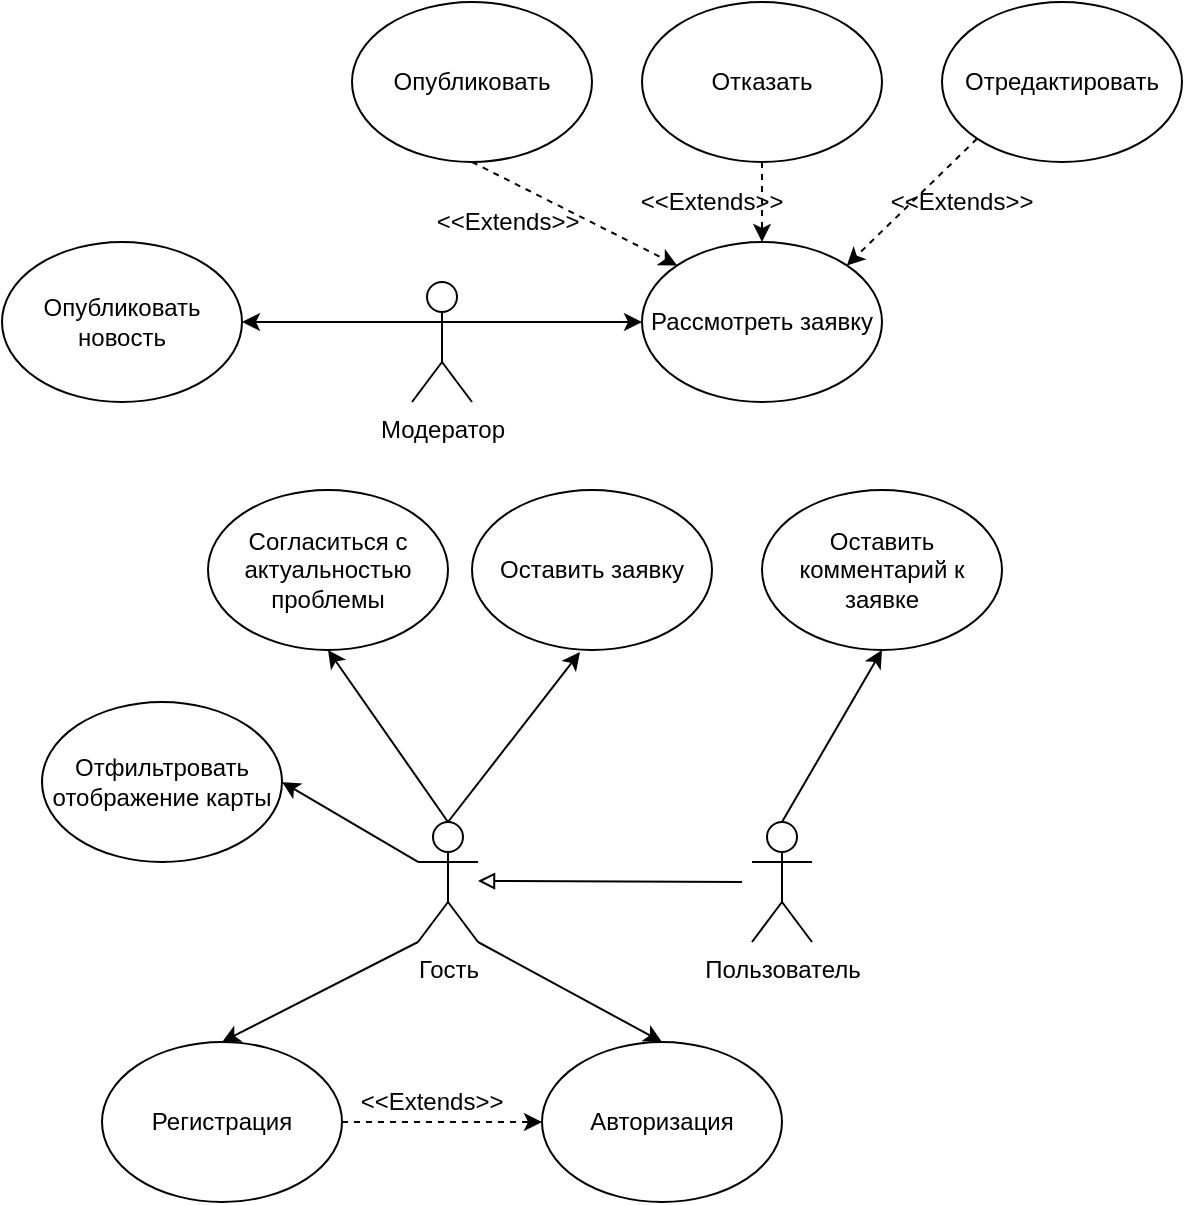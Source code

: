 <mxfile version="12.2.2" pages="1"><diagram id="16X9_X6zlPeFKPcAGXLK" name="Page-1"><mxGraphModel dx="1408" dy="758" grid="1" gridSize="10" guides="1" tooltips="1" connect="1" arrows="1" fold="1" page="1" pageScale="1" pageWidth="827" pageHeight="1169" math="0" shadow="0"><root><mxCell id="0"/><mxCell id="1" parent="0"/><mxCell id="ZV2z0dqrTGCAP_gILqGx-1" value="Регистрация" style="ellipse;whiteSpace=wrap;html=1;" parent="1" vertex="1"><mxGeometry x="240" y="780" width="120" height="80" as="geometry"/></mxCell><mxCell id="ZV2z0dqrTGCAP_gILqGx-2" value="Модератор" style="shape=umlActor;verticalLabelPosition=bottom;labelBackgroundColor=#ffffff;verticalAlign=top;html=1;outlineConnect=0;" parent="1" vertex="1"><mxGeometry x="395" y="400" width="30" height="60" as="geometry"/></mxCell><mxCell id="ZV2z0dqrTGCAP_gILqGx-7" value="Гость" style="shape=umlActor;verticalLabelPosition=bottom;labelBackgroundColor=#ffffff;verticalAlign=top;html=1;outlineConnect=0;" parent="1" vertex="1"><mxGeometry x="398" y="670" width="30" height="60" as="geometry"/></mxCell><mxCell id="ZV2z0dqrTGCAP_gILqGx-8" value="Пользователь" style="shape=umlActor;verticalLabelPosition=bottom;labelBackgroundColor=#ffffff;verticalAlign=top;html=1;outlineConnect=0;" parent="1" vertex="1"><mxGeometry x="565" y="670" width="30" height="60" as="geometry"/></mxCell><mxCell id="ZV2z0dqrTGCAP_gILqGx-9" value="Авторизация" style="ellipse;whiteSpace=wrap;html=1;" parent="1" vertex="1"><mxGeometry x="460" y="780" width="120" height="80" as="geometry"/></mxCell><mxCell id="ZV2z0dqrTGCAP_gILqGx-10" value="" style="endArrow=classic;html=1;entryX=0.5;entryY=0;entryDx=0;entryDy=0;exitX=0;exitY=1;exitDx=0;exitDy=0;exitPerimeter=0;" parent="1" edge="1" target="ZV2z0dqrTGCAP_gILqGx-1" source="ZV2z0dqrTGCAP_gILqGx-7"><mxGeometry width="50" height="50" relative="1" as="geometry"><mxPoint x="398" y="690" as="sourcePoint"/><mxPoint x="289.5" y="780" as="targetPoint"/></mxGeometry></mxCell><mxCell id="ZV2z0dqrTGCAP_gILqGx-12" value="" style="endArrow=classic;html=1;entryX=0.5;entryY=0;entryDx=0;entryDy=0;exitX=1;exitY=1;exitDx=0;exitDy=0;exitPerimeter=0;" parent="1" target="ZV2z0dqrTGCAP_gILqGx-9" edge="1" source="ZV2z0dqrTGCAP_gILqGx-7"><mxGeometry width="50" height="50" relative="1" as="geometry"><mxPoint x="364.5" y="640" as="sourcePoint"/><mxPoint x="584.5" y="470" as="targetPoint"/></mxGeometry></mxCell><mxCell id="ZV2z0dqrTGCAP_gILqGx-15" value="" style="endArrow=classic;html=1;entryX=0;entryY=0.5;entryDx=0;entryDy=0;dashed=1;" parent="1" target="ZV2z0dqrTGCAP_gILqGx-9" edge="1"><mxGeometry width="50" height="50" relative="1" as="geometry"><mxPoint x="360" y="820" as="sourcePoint"/><mxPoint x="414.5" y="870" as="targetPoint"/></mxGeometry></mxCell><mxCell id="ZV2z0dqrTGCAP_gILqGx-16" value="&amp;lt;&amp;lt;Extends&amp;gt;&amp;gt;&lt;br&gt;" style="text;html=1;strokeColor=none;fillColor=none;align=center;verticalAlign=middle;whiteSpace=wrap;rounded=0;" parent="1" vertex="1"><mxGeometry x="385" y="800" width="40" height="20" as="geometry"/></mxCell><mxCell id="ZV2z0dqrTGCAP_gILqGx-17" value="Оставить заявку" style="ellipse;whiteSpace=wrap;html=1;" parent="1" vertex="1"><mxGeometry x="425" y="504" width="120" height="80" as="geometry"/></mxCell><mxCell id="ZV2z0dqrTGCAP_gILqGx-19" value="" style="endArrow=classic;html=1;entryX=0.45;entryY=1.013;entryDx=0;entryDy=0;exitX=0.5;exitY=0;exitDx=0;exitDy=0;exitPerimeter=0;entryPerimeter=0;" parent="1" source="ZV2z0dqrTGCAP_gILqGx-7" target="ZV2z0dqrTGCAP_gILqGx-17" edge="1"><mxGeometry width="50" height="50" relative="1" as="geometry"><mxPoint x="404.5" y="660" as="sourcePoint"/><mxPoint x="454.5" y="610" as="targetPoint"/></mxGeometry></mxCell><mxCell id="ZV2z0dqrTGCAP_gILqGx-21" value="Рассмотреть заявку" style="ellipse;whiteSpace=wrap;html=1;" parent="1" vertex="1"><mxGeometry x="510" y="380" width="120" height="80" as="geometry"/></mxCell><mxCell id="ZV2z0dqrTGCAP_gILqGx-22" value="" style="endArrow=classic;html=1;entryX=0;entryY=0.5;entryDx=0;entryDy=0;exitX=1;exitY=0.333;exitDx=0;exitDy=0;exitPerimeter=0;" parent="1" source="ZV2z0dqrTGCAP_gILqGx-2" target="ZV2z0dqrTGCAP_gILqGx-21" edge="1"><mxGeometry width="50" height="50" relative="1" as="geometry"><mxPoint x="410" y="450" as="sourcePoint"/><mxPoint x="460" y="400" as="targetPoint"/></mxGeometry></mxCell><mxCell id="ZV2z0dqrTGCAP_gILqGx-23" value="Опубликовать" style="ellipse;whiteSpace=wrap;html=1;" parent="1" vertex="1"><mxGeometry x="365" y="260" width="120" height="80" as="geometry"/></mxCell><mxCell id="ZV2z0dqrTGCAP_gILqGx-24" value="Отказать" style="ellipse;whiteSpace=wrap;html=1;" parent="1" vertex="1"><mxGeometry x="510" y="260" width="120" height="80" as="geometry"/></mxCell><mxCell id="ZV2z0dqrTGCAP_gILqGx-25" value="Отредактировать" style="ellipse;whiteSpace=wrap;html=1;" parent="1" vertex="1"><mxGeometry x="660" y="260" width="120" height="80" as="geometry"/></mxCell><mxCell id="ZV2z0dqrTGCAP_gILqGx-26" value="" style="endArrow=classic;html=1;entryX=1;entryY=0;entryDx=0;entryDy=0;exitX=0;exitY=1;exitDx=0;exitDy=0;dashed=1;" parent="1" source="ZV2z0dqrTGCAP_gILqGx-25" target="ZV2z0dqrTGCAP_gILqGx-21" edge="1"><mxGeometry width="50" height="50" relative="1" as="geometry"><mxPoint x="627.5" y="379" as="sourcePoint"/><mxPoint x="692.5" y="379" as="targetPoint"/></mxGeometry></mxCell><mxCell id="ZV2z0dqrTGCAP_gILqGx-27" value="&amp;lt;&amp;lt;Extends&amp;gt;&amp;gt;&lt;br&gt;" style="text;html=1;strokeColor=none;fillColor=none;align=center;verticalAlign=middle;whiteSpace=wrap;rounded=0;" parent="1" vertex="1"><mxGeometry x="650" y="350" width="40" height="20" as="geometry"/></mxCell><mxCell id="ZV2z0dqrTGCAP_gILqGx-34" value="" style="endArrow=classic;html=1;entryX=0.5;entryY=0;entryDx=0;entryDy=0;exitX=0.5;exitY=1;exitDx=0;exitDy=0;dashed=1;" parent="1" source="ZV2z0dqrTGCAP_gILqGx-24" target="ZV2z0dqrTGCAP_gILqGx-21" edge="1"><mxGeometry width="50" height="50" relative="1" as="geometry"><mxPoint x="687.574" y="338.284" as="sourcePoint"/><mxPoint x="632.426" y="401.716" as="targetPoint"/></mxGeometry></mxCell><mxCell id="ZV2z0dqrTGCAP_gILqGx-35" value="&amp;lt;&amp;lt;Extends&amp;gt;&amp;gt;&lt;br&gt;" style="text;html=1;strokeColor=none;fillColor=none;align=center;verticalAlign=middle;whiteSpace=wrap;rounded=0;" parent="1" vertex="1"><mxGeometry x="525" y="350" width="40" height="20" as="geometry"/></mxCell><mxCell id="ZV2z0dqrTGCAP_gILqGx-36" value="" style="endArrow=classic;html=1;entryX=0;entryY=0;entryDx=0;entryDy=0;exitX=0.5;exitY=1;exitDx=0;exitDy=0;dashed=1;" parent="1" source="ZV2z0dqrTGCAP_gILqGx-23" target="ZV2z0dqrTGCAP_gILqGx-21" edge="1"><mxGeometry width="50" height="50" relative="1" as="geometry"><mxPoint x="352.574" y="348.284" as="sourcePoint"/><mxPoint x="297.426" y="411.716" as="targetPoint"/></mxGeometry></mxCell><mxCell id="ZV2z0dqrTGCAP_gILqGx-37" value="&amp;lt;&amp;lt;Extends&amp;gt;&amp;gt;&lt;br&gt;" style="text;html=1;strokeColor=none;fillColor=none;align=center;verticalAlign=middle;whiteSpace=wrap;rounded=0;" parent="1" vertex="1"><mxGeometry x="423" y="360" width="40" height="20" as="geometry"/></mxCell><mxCell id="ZV2z0dqrTGCAP_gILqGx-38" value="Оставить комментарий к заявке" style="ellipse;whiteSpace=wrap;html=1;" parent="1" vertex="1"><mxGeometry x="570" y="504" width="120" height="80" as="geometry"/></mxCell><mxCell id="ZV2z0dqrTGCAP_gILqGx-39" value="" style="endArrow=classic;html=1;entryX=0.5;entryY=1;entryDx=0;entryDy=0;exitX=0.5;exitY=0;exitDx=0;exitDy=0;exitPerimeter=0;" parent="1" source="ZV2z0dqrTGCAP_gILqGx-8" target="ZV2z0dqrTGCAP_gILqGx-38" edge="1"><mxGeometry width="50" height="50" relative="1" as="geometry"><mxPoint x="384.5" y="500" as="sourcePoint"/><mxPoint x="454.5" y="480" as="targetPoint"/></mxGeometry></mxCell><mxCell id="ZV2z0dqrTGCAP_gILqGx-40" value="Согласиться с актуальностью проблемы" style="ellipse;whiteSpace=wrap;html=1;" parent="1" vertex="1"><mxGeometry x="293" y="504" width="120" height="80" as="geometry"/></mxCell><mxCell id="ZV2z0dqrTGCAP_gILqGx-43" value="Опубликовать новость" style="ellipse;whiteSpace=wrap;html=1;" parent="1" vertex="1"><mxGeometry x="190" y="380" width="120" height="80" as="geometry"/></mxCell><mxCell id="ZV2z0dqrTGCAP_gILqGx-44" value="" style="endArrow=classic;html=1;exitX=0;exitY=0.333;exitDx=0;exitDy=0;exitPerimeter=0;entryX=1;entryY=0.5;entryDx=0;entryDy=0;" parent="1" source="ZV2z0dqrTGCAP_gILqGx-2" target="ZV2z0dqrTGCAP_gILqGx-43" edge="1"><mxGeometry width="50" height="50" relative="1" as="geometry"><mxPoint x="310" y="430" as="sourcePoint"/><mxPoint x="330" y="490" as="targetPoint"/></mxGeometry></mxCell><mxCell id="ZV2z0dqrTGCAP_gILqGx-45" value="" style="endArrow=classic;html=1;entryX=0.5;entryY=1;entryDx=0;entryDy=0;exitX=0.5;exitY=0;exitDx=0;exitDy=0;exitPerimeter=0;" parent="1" source="ZV2z0dqrTGCAP_gILqGx-7" target="ZV2z0dqrTGCAP_gILqGx-40" edge="1"><mxGeometry width="50" height="50" relative="1" as="geometry"><mxPoint x="287" y="630" as="sourcePoint"/><mxPoint x="337" y="580" as="targetPoint"/></mxGeometry></mxCell><mxCell id="ZV2z0dqrTGCAP_gILqGx-52" value="Отфильтровать отображение карты" style="ellipse;whiteSpace=wrap;html=1;" parent="1" vertex="1"><mxGeometry x="210" y="610" width="120" height="80" as="geometry"/></mxCell><mxCell id="ZV2z0dqrTGCAP_gILqGx-53" value="" style="endArrow=classic;html=1;entryX=1;entryY=0.5;entryDx=0;entryDy=0;exitX=0;exitY=0.333;exitDx=0;exitDy=0;exitPerimeter=0;" parent="1" source="ZV2z0dqrTGCAP_gILqGx-7" target="ZV2z0dqrTGCAP_gILqGx-52" edge="1"><mxGeometry width="50" height="50" relative="1" as="geometry"><mxPoint x="390" y="690" as="sourcePoint"/><mxPoint x="273" y="660" as="targetPoint"/></mxGeometry></mxCell><mxCell id="e3Wr6SDjjdjkg5GYVzH8-2" value="" style="endArrow=block;html=1;endFill=0;" edge="1" parent="1"><mxGeometry width="50" height="50" relative="1" as="geometry"><mxPoint x="560" y="700" as="sourcePoint"/><mxPoint x="428" y="699.5" as="targetPoint"/></mxGeometry></mxCell></root></mxGraphModel></diagram></mxfile>